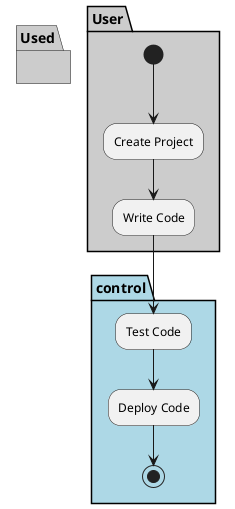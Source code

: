 @startuml

partition "control" {

}

partition User  #cccccc {
  (*) --> "Create Project"
  --> "Write Code"
}

partition "control" #lightblue {
  "Write Code" --> "Test Code"
  "Test Code" --> "Deploy Code"
  "Deploy Code" --> (*)
}

partition Used  #cccccc {
}
@enduml
